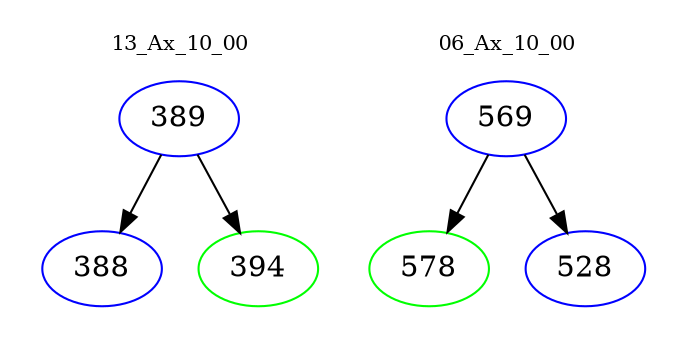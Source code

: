digraph{
subgraph cluster_0 {
color = white
label = "13_Ax_10_00";
fontsize=10;
T0_389 [label="389", color="blue"]
T0_389 -> T0_388 [color="black"]
T0_388 [label="388", color="blue"]
T0_389 -> T0_394 [color="black"]
T0_394 [label="394", color="green"]
}
subgraph cluster_1 {
color = white
label = "06_Ax_10_00";
fontsize=10;
T1_569 [label="569", color="blue"]
T1_569 -> T1_578 [color="black"]
T1_578 [label="578", color="green"]
T1_569 -> T1_528 [color="black"]
T1_528 [label="528", color="blue"]
}
}
